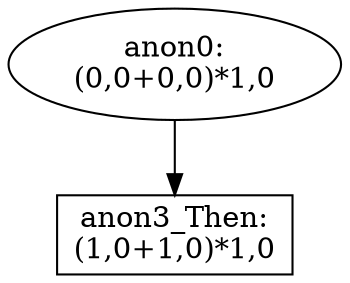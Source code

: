 digraph G {
n0 -> n1;
n0 [label="anon0:\n(0,0+0,0)*1,0"];
n1 [label="anon3_Then:\n(1,0+1,0)*1,0",shape=box];
}
